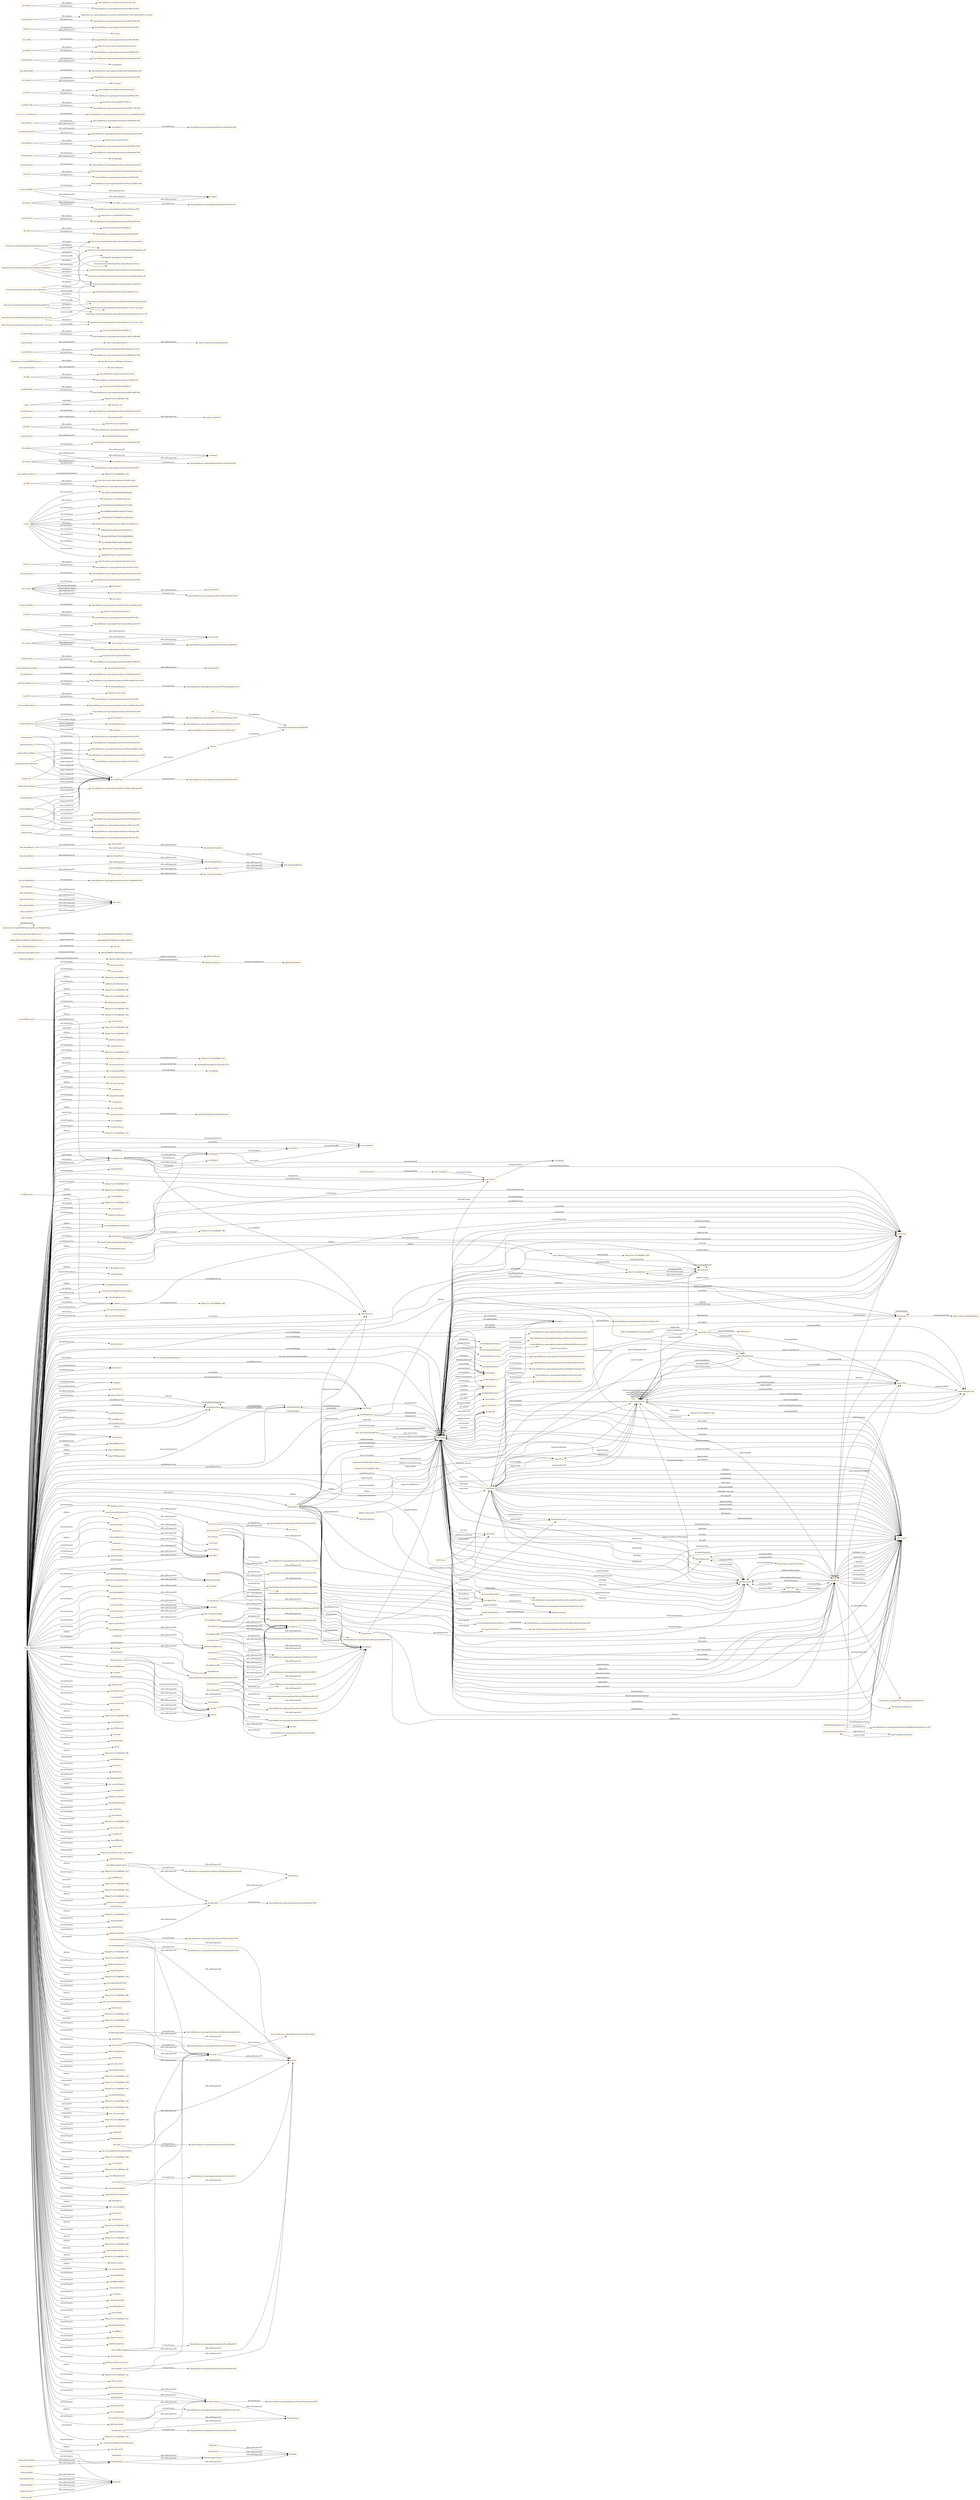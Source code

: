 digraph ar2dtool_diagram { 
rankdir=LR;
size="1501"
node [shape = rectangle, color="orange"]; "ci:ExecutionResult" "c6559a82f55aad584c3b74eca0ae7970" "6eb2453600dbcfd0ce35bfcf04f4104e" "ci:UnavailableExecutionResult" "ci:SubBuild" "ci:Build" "ci:ExecutionVerdict" "40445143f3a7bcb43d046a4240e77da4" "ci:FinishedExecution" "ci:CompositeBuild" "ci:Execution" "ci:CIHarvester" "ci:ExecutionState" "ci:AbortedExecution" "ci:CIVocabulary" "ci:AvailableExecutionResult" "f1a5cd3767cd70ff24f12243212a4e07" "ci:RunningExecution" "oslc_auto:AutomationResult" "oslc_auto:AutomationRequest" "oslc_auto:AutomationPlan" "scm:SCMVocabulary" "scm:SCMHarvester" "scm:TrueMerge" "scm:Merge" "scm:FastForward" "scm:Commit" "scm:Branch" "scm:Action" "scm:Repository" "platform:Operation" "platform:Result" "platform:Endpoint" "platform:Signature" "platform:Parameter" "platform:Vocabulary" "platform:Domain" "platform:Harvester" "platform:LinkedDataMicroService" "platform:Entry" "org:Organization" "org:Project" "org:Membership" "e99ceee9ffd01570b0705430ce412b4e" "org:Role" "org:OrganizationalCollaboration" "org:Product" "org:Person" "org:ORGVocabulary" "org:Affiliation" "skos:Concept" "org:Position" "doap:BKRepository" "doap:ArchRepository" "doap:CVSRepository" "585acb74:1537e98f388:-7fdd" "585acb74:1537e98f388:-7fd9" "skos:OrderedCollection" "skos:Collection" "skos:ConceptScheme" "800e8401597b0bb13e52c86bc29f447c" "orgw3:Post" "4aeba4d89cd06342fefbb6721e83b24c" "orgw3:Site" "orgw3:FormalOrganization" "a006cd6343c42d8858a7c6b927b41dc7" "orgw3:OrganizationalCollaboration" "e0972753b8d6662270ce8de61aa66e78" "orgw3:Organization" "orgw3:Role" "orgw3:OrganizationalUnit" "orgw3:ChangeEvent" "orgw3:Membership" "foaf:Image" "foaf:Project" "foaf:Agent" "foaf:Document" "rdfs:Class" "http://www.w3.org/2003/01/geo/wgs84_pos#SpatialThing" "foaf:OnlineAccount" "foaf:Person" "foaf:Organization" "foaf:Group" ; /*classes style*/
	"ci:ExecutionVerdict" -> "c6559a82f55aad584c3b74eca0ae7970" [ label = "owl:equivalentClass" ];
	"skos:definition" -> "skos:note" [ label = "rdfs:subPropertyOf" ];
	"dct:created" -> "dc:date" [ label = "rdfs:subPropertyOf" ];
	"dct:created" -> "http://dublincore.org/usage/terms/history/#created-003" [ label = "dct:hasVersion" ];
	"dct:created" -> "dct:date" [ label = "rdfs:subPropertyOf" ];
	"foaf:skypeID" -> "foaf:nick" [ label = "rdfs:subPropertyOf" ];
	"dct:accrualMethod" -> "http://dublincore.org/usage/terms/history/#accrualMethod-003" [ label = "dct:hasVersion" ];
	"skos:narrowerTransitive" -> "skos:semanticRelation" [ label = "rdfs:subPropertyOf" ];
	"dct:BibliographicResource" -> "http://dublincore.org/usage/terms/history/#BibliographicResource-001" [ label = "dct:hasVersion" ];
	"dctype:Sound" -> "dct:DCMIType" [ label = "dcam:memberOf" ];
	"dctype:Sound" -> "http://dublincore.org/usage/terms/history/#Sound-003" [ label = "dct:hasVersion" ];
	"dct:accrualPeriodicity" -> "http://dublincore.org/usage/terms/history/#accrualPeriodicity-003" [ label = "dct:hasVersion" ];
	"dct:LicenseDocument" -> "http://dublincore.org/usage/terms/history/#LicenseDocument-001" [ label = "dct:hasVersion" ];
	"dct:description" -> "dc:description" [ label = "rdfs:subPropertyOf" ];
	"dct:description" -> "http://dublincore.org/usage/terms/history/#descriptionT-001" [ label = "dct:hasVersion" ];
	"scm:lastBuildDate" -> "scm:date" [ label = "rdfs:subPropertyOf" ];
	"dctype:Software" -> "dct:DCMIType" [ label = "dcam:memberOf" ];
	"dctype:Software" -> "http://dublincore.org/usage/terms/history/#Software-003" [ label = "dct:hasVersion" ];
	"dct:UDC" -> "http://www.udcc.org/" [ label = "rdfs:seeAlso" ];
	"dct:UDC" -> "http://dublincore.org/usage/terms/history/#UDC-003" [ label = "dct:hasVersion" ];
	"dct:isReplacedBy" -> "dc:relation" [ label = "rdfs:subPropertyOf" ];
	"dct:isReplacedBy" -> "dct:relation" [ label = "rdfs:subPropertyOf" ];
	"dct:isReplacedBy" -> "http://dublincore.org/usage/terms/history/#isReplacedBy-003" [ label = "dct:hasVersion" ];
	"skos:mappingRelation" -> "skos:semanticRelation" [ label = "rdfs:subPropertyOf" ];
	"dct:hasPart" -> "dc:relation" [ label = "rdfs:subPropertyOf" ];
	"dct:hasPart" -> "http://dublincore.org/usage/terms/history/#hasPart-003" [ label = "dct:hasVersion" ];
	"dct:hasPart" -> "dct:relation" [ label = "rdfs:subPropertyOf" ];
	"ci:Build" -> "585acb74:1537e98f388:-7ff4" [ label = "owl:disjointUnionOf" ];
	"dct:Agent" -> "http://dublincore.org/usage/terms/history/#Agent-001" [ label = "dct:hasVersion" ];
	"scm:Commit" -> "scm:Merge" [ label = "owl:disjointWith" ];
	"dctype:InteractiveResource" -> "dct:DCMIType" [ label = "dcam:memberOf" ];
	"dctype:InteractiveResource" -> "http://dublincore.org/usage/terms/history/#InteractiveResource-003" [ label = "dct:hasVersion" ];
	"skos:broader" -> "skos:broaderTransitive" [ label = "rdfs:subPropertyOf" ];
	"dct:source" -> "dc:source" [ label = "rdfs:subPropertyOf" ];
	"dct:source" -> "dct:relation" [ label = "rdfs:subPropertyOf" ];
	"dct:source" -> "http://dublincore.org/usage/terms/history/#sourceT-001" [ label = "dct:hasVersion" ];
	"skos:ConceptScheme" -> "skos:Concept" [ label = "owl:disjointWith" ];
	"dct:PhysicalResource" -> "http://dublincore.org/usage/terms/history/#PhysicalResource-001" [ label = "dct:hasVersion" ];
	"dct:relation" -> "http://dublincore.org/usage/terms/history/#relationT-001" [ label = "dct:hasVersion" ];
	"dct:relation" -> "dc:relation" [ label = "rdfs:subPropertyOf" ];
	"dct:isPartOf" -> "dc:relation" [ label = "rdfs:subPropertyOf" ];
	"dct:isPartOf" -> "dct:relation" [ label = "rdfs:subPropertyOf" ];
	"dct:isPartOf" -> "http://dublincore.org/usage/terms/history/#isPartOf-003" [ label = "dct:hasVersion" ];
	"foaf:weblog" -> "foaf:page" [ label = "rdfs:subPropertyOf" ];
	"platform:description" -> "dct:description" [ label = "rdfs:subPropertyOf" ];
	"dct:MediaType" -> "http://dublincore.org/usage/terms/history/#MediaType-001" [ label = "dct:hasVersion" ];
	"orgw3:originalOrganization" -> "prov:used" [ label = "rdfs:subPropertyOf" ];
	"dct:AgentClass" -> "http://dublincore.org/usage/terms/history/#AgentClass-003" [ label = "dct:hasVersion" ];
	"orgw3:hasPrimarySite" -> "orgw3:hasSite" [ label = "rdfs:subPropertyOf" ];
	"dct:tableOfContents" -> "dct:description" [ label = "rdfs:subPropertyOf" ];
	"dct:tableOfContents" -> "dc:description" [ label = "rdfs:subPropertyOf" ];
	"dct:tableOfContents" -> "http://dublincore.org/usage/terms/history/#tableOfContents-003" [ label = "dct:hasVersion" ];
	"dct:RFC5646" -> "http://www.ietf.org/rfc/rfc5646.txt" [ label = "rdfs:seeAlso" ];
	"dct:RFC5646" -> "http://dublincore.org/usage/terms/history/#RFC5646-001" [ label = "dct:hasVersion" ];
	"skos:broadMatch" -> "skos:broader" [ label = "rdfs:subPropertyOf" ];
	"skos:broadMatch" -> "skos:mappingRelation" [ label = "rdfs:subPropertyOf" ];
	"dct:dateCopyrighted" -> "dct:date" [ label = "rdfs:subPropertyOf" ];
	"dct:dateCopyrighted" -> "dc:date" [ label = "rdfs:subPropertyOf" ];
	"dct:dateCopyrighted" -> "http://dublincore.org/usage/terms/history/#dateCopyrighted-002" [ label = "dct:hasVersion" ];
	"dct:coverage" -> "http://dublincore.org/usage/terms/history/#coverageT-001" [ label = "dct:hasVersion" ];
	"dct:coverage" -> "dc:coverage" [ label = "rdfs:subPropertyOf" ];
	"dct:NLM" -> "http://wwwcf.nlm.nih.gov/class/" [ label = "rdfs:seeAlso" ];
	"dct:NLM" -> "http://dublincore.org/usage/terms/history/#NLM-002" [ label = "dct:hasVersion" ];
	"dct:accrualPolicy" -> "http://dublincore.org/usage/terms/history/#accrualPolicy-003" [ label = "dct:hasVersion" ];
	"skos:related" -> "skos:semanticRelation" [ label = "rdfs:subPropertyOf" ];
	"dct:creator" -> "http://dublincore.org/usage/terms/history/#creatorT-002" [ label = "dct:hasVersion" ];
	"dct:creator" -> "foaf:maker" [ label = "owl:equivalentProperty" ];
	"dct:creator" -> "dct:contributor" [ label = "rdfs:subPropertyOf" ];
	"dct:creator" -> "dc:creator" [ label = "rdfs:subPropertyOf" ];
	"dct:provenance" -> "http://dublincore.org/usage/terms/history/#provenance-002" [ label = "dct:hasVersion" ];
	"ci:ExecutionState" -> "6eb2453600dbcfd0ce35bfcf04f4104e" [ label = "owl:equivalentClass" ];
	"dctype:Collection" -> "dct:DCMIType" [ label = "dcam:memberOf" ];
	"dctype:Collection" -> "http://dublincore.org/usage/terms/history/#Collection-003" [ label = "dct:hasVersion" ];
	"dct:LCC" -> "http://lcweb.loc.gov/catdir/cpso/lcco/lcco.html" [ label = "rdfs:seeAlso" ];
	"dct:LCC" -> "http://dublincore.org/usage/terms/history/#LCC-003" [ label = "dct:hasVersion" ];
	"dctype:PhysicalObject" -> "dct:DCMIType" [ label = "dcam:memberOf" ];
	"dctype:PhysicalObject" -> "http://dublincore.org/usage/terms/history/#PhysicalObject-003" [ label = "dct:hasVersion" ];
	"orgw3:" -> "38c76fd331d340879f8ffcbb60f344db" [ label = "dct:contributor" ];
	"orgw3:" -> "http://www.w3.org/TR/vocab-org/" [ label = "rdfs:seeAlso" ];
	"orgw3:" -> "927ed34567b5a2f54806932973727f61" [ label = "dct:contributor" ];
	"orgw3:" -> "d2cc4c896db2066095e54b8c617b0b7a" [ label = "dct:contributor" ];
	"orgw3:" -> "c2797af6c581b77983d0791dc38979f6" [ label = "dct:contributor" ];
	"orgw3:" -> "http://www.opendatacommons.org/licenses/pddl/1.0/" [ label = "dct:license" ];
	"orgw3:" -> "54bbaa305cac3d5aaa010e5c83a63e0c" [ label = "dct:contributor" ];
	"orgw3:" -> "258cdba16d5000e01344c049d9dd9646" [ label = "dct:contributor" ];
	"orgw3:" -> "5b7c3f838fa25f8d10cff3a78b696468" [ label = "dct:contributor" ];
	"orgw3:" -> "5f9ca243dce77fabcac9a88f23edd7ef" [ label = "dct:contributor" ];
	"orgw3:" -> "6de008e87cfaeaa7c5b42f10222b91fe" [ label = "dct:contributor" ];
	"dct:title" -> "dc:title" [ label = "rdfs:subPropertyOf" ];
	"dct:title" -> "http://dublincore.org/usage/terms/history/#titleT-002" [ label = "dct:hasVersion" ];
	"dct:IMT" -> "http://www.iana.org/assignments/media-types/" [ label = "rdfs:seeAlso" ];
	"dct:IMT" -> "http://dublincore.org/usage/terms/history/#IMT-004" [ label = "dct:hasVersion" ];
	"dct:LocationPeriodOrJurisdiction" -> "http://dublincore.org/usage/terms/history/#LocationPeriodOrJurisdiction-001" [ label = "dct:hasVersion" ];
	"prov:wasDerivedFrom" -> "585acb74:1537e98f388:-7fcd" [ label = "owl:propertyChainAxiom" ];
	"dct:medium" -> "http://dublincore.org/usage/terms/history/#medium-003" [ label = "dct:hasVersion" ];
	"dct:medium" -> "dct:format" [ label = "rdfs:subPropertyOf" ];
	"dct:medium" -> "dc:format" [ label = "rdfs:subPropertyOf" ];
	"dct:available" -> "http://dublincore.org/usage/terms/history/#available-003" [ label = "dct:hasVersion" ];
	"dct:available" -> "dc:date" [ label = "rdfs:subPropertyOf" ];
	"dct:available" -> "dct:date" [ label = "rdfs:subPropertyOf" ];
	"orgw3:Membership" -> "orgw3:ChangeEvent" [ label = "owl:disjointWith" ];
	"orgw3:Membership" -> "orgw3:Site" [ label = "owl:disjointWith" ];
	"foaf:icqChatID" -> "foaf:nick" [ label = "rdfs:subPropertyOf" ];
	"skos:changeNote" -> "skos:note" [ label = "rdfs:subPropertyOf" ];
	"ci:hasBuild" -> "platform:hasResource" [ label = "rdfs:subPropertyOf" ];
	"skos:prefLabel" -> "rdfs:label" [ label = "rdfs:subPropertyOf" ];
	"orgw3:hasRegisteredSite" -> "orgw3:hasPrimarySite" [ label = "rdfs:subPropertyOf" ];
	"orgw3:hasUnit" -> "orgw3:hasSubOrganization" [ label = "rdfs:subPropertyOf" ];
	"dct:hasFormat" -> "http://dublincore.org/usage/terms/history/#hasFormat-003" [ label = "dct:hasVersion" ];
	"dct:hasFormat" -> "dct:relation" [ label = "rdfs:subPropertyOf" ];
	"dct:hasFormat" -> "dc:relation" [ label = "rdfs:subPropertyOf" ];
	"foaf:homepage" -> "foaf:page" [ label = "rdfs:subPropertyOf" ];
	"foaf:homepage" -> "foaf:isPrimaryTopicOf" [ label = "rdfs:subPropertyOf" ];
	"scm:projectId" -> "scm:id" [ label = "rdfs:subPropertyOf" ];
	"dct:LinguisticSystem" -> "http://dublincore.org/usage/terms/history/#LinguisticSystem-001" [ label = "dct:hasVersion" ];
	"org:id" -> "skos:notation" [ label = "rdfs:subPropertyOf" ];
	"dct:DDC" -> "http://www.oclc.org/dewey/" [ label = "rdfs:seeAlso" ];
	"dct:DDC" -> "http://dublincore.org/usage/terms/history/#DDC-003" [ label = "dct:hasVersion" ];
	"skos:broaderTransitive" -> "skos:semanticRelation" [ label = "rdfs:subPropertyOf" ];
	"orgw3:headOf" -> "orgw3:memberOf" [ label = "rdfs:subPropertyOf" ];
	"dct:FileFormat" -> "http://dublincore.org/usage/terms/history/#FileFormat-001" [ label = "dct:hasVersion" ];
	"doap:" -> "585acb74:1537e98f388:-7fde" [ label = "foaf:maker" ];
	"doap:" -> "foaf:index.rdf" [ label = "owl:imports" ];
	"skos:narrowMatch" -> "skos:narrower" [ label = "rdfs:subPropertyOf" ];
	"skos:narrowMatch" -> "skos:mappingRelation" [ label = "rdfs:subPropertyOf" ];
	"skos:hiddenLabel" -> "rdfs:label" [ label = "rdfs:subPropertyOf" ];
	"dct:RFC4646" -> "http://www.ietf.org/rfc/rfc4646.txt" [ label = "rdfs:seeAlso" ];
	"dct:RFC4646" -> "http://dublincore.org/usage/terms/history/#RFC4646-001" [ label = "dct:hasVersion" ];
	"ci:ExecutionResult" -> "585acb74:1537e98f388:-7fef" [ label = "owl:disjointUnionOf" ];
	"dct:Frequency" -> "http://dublincore.org/usage/terms/history/#Frequency-001" [ label = "dct:hasVersion" ];
	"foaf:maker" -> "dct:creator" [ label = "owl:equivalentProperty" ];
	"dct:bibliographicCitation" -> "http://dublincore.org/usage/terms/history/#bibliographicCitation-002" [ label = "dct:hasVersion" ];
	"dct:bibliographicCitation" -> "dc:identifier" [ label = "rdfs:subPropertyOf" ];
	"dct:bibliographicCitation" -> "dct:identifier" [ label = "rdfs:subPropertyOf" ];
	"dct:replaces" -> "http://dublincore.org/usage/terms/history/#replaces-003" [ label = "dct:hasVersion" ];
	"dct:replaces" -> "dc:relation" [ label = "rdfs:subPropertyOf" ];
	"dct:replaces" -> "dct:relation" [ label = "rdfs:subPropertyOf" ];
	"dct:Box" -> "http://dublincore.org/documents/dcmi-box/" [ label = "rdfs:seeAlso" ];
	"dct:Box" -> "http://dublincore.org/usage/terms/history/#Box-003" [ label = "dct:hasVersion" ];
	"orgw3:Organization" -> "orgw3:Role" [ label = "owl:disjointWith" ];
	"orgw3:Organization" -> "585acb74:1537e98f388:-7fd6" [ label = "owl:hasKey" ];
	"orgw3:Organization" -> "orgw3:ChangeEvent" [ label = "owl:disjointWith" ];
	"orgw3:Organization" -> "foaf:Organization" [ label = "owl:equivalentClass" ];
	"orgw3:Organization" -> "orgw3:Membership" [ label = "owl:disjointWith" ];
	"orgw3:Organization" -> "orgw3:Site" [ label = "owl:disjointWith" ];
	"scm:lastCommit" -> "scm:date" [ label = "rdfs:subPropertyOf" ];
	"skos:topConceptOf" -> "skos:inScheme" [ label = "rdfs:subPropertyOf" ];
	"doap:old-homepage" -> "foaf:homepage" [ label = "rdfs:subPropertyOf" ];
	"dct:" -> "http://purl.org/dc/aboutdcmi#DCMI" [ label = "dct:publisher" ];
	"http://www.w3.org/2004/02/skos/core" -> "http://www.w3.org/TR/skos-reference/" [ label = "rdfs:seeAlso" ];
	"foaf:openid" -> "foaf:isPrimaryTopicOf" [ label = "rdfs:subPropertyOf" ];
	"dct:temporal" -> "dct:coverage" [ label = "rdfs:subPropertyOf" ];
	"dct:temporal" -> "http://dublincore.org/usage/terms/history/#temporal-003" [ label = "dct:hasVersion" ];
	"dct:temporal" -> "dc:coverage" [ label = "rdfs:subPropertyOf" ];
	"dct:ISO639-2" -> "http://lcweb.loc.gov/standards/iso639-2/langhome.html" [ label = "rdfs:seeAlso" ];
	"dct:ISO639-2" -> "http://dublincore.org/usage/terms/history/#ISO639-2-003" [ label = "dct:hasVersion" ];
	"dct:valid" -> "dc:date" [ label = "rdfs:subPropertyOf" ];
	"dct:valid" -> "dct:date" [ label = "rdfs:subPropertyOf" ];
	"dct:valid" -> "http://dublincore.org/usage/terms/history/#valid-003" [ label = "dct:hasVersion" ];
	"scm:signUpDate" -> "scm:date" [ label = "rdfs:subPropertyOf" ];
	"skos:relatedMatch" -> "skos:related" [ label = "rdfs:subPropertyOf" ];
	"skos:relatedMatch" -> "skos:mappingRelation" [ label = "rdfs:subPropertyOf" ];
	"orgw3:subOrganizationOf" -> "orgw3:transitiveSubOrganizationOf" [ label = "rdfs:subPropertyOf" ];
	"dct:RFC3066" -> "http://www.ietf.org/rfc/rfc3066.txt" [ label = "rdfs:seeAlso" ];
	"dct:RFC3066" -> "http://dublincore.org/usage/terms/history/#RFC3066-002" [ label = "dct:hasVersion" ];
	"ci:Execution" -> "585acb74:1537e98f388:-7ff2" [ label = "owl:disjointUnionOf" ];
	"doap:name" -> "rdfs:label" [ label = "rdfs:subPropertyOf" ];
	"platform:providesDomain" -> "platform:domain" [ label = "rdfs:subPropertyOf" ];
	"http://www.smartdeveloperhub.org/vocabulary/scm" -> "http://www.smartdeveloperhub.org/vocabulary/v1/organization" [ label = "owl:imports" ];
	"http://www.smartdeveloperhub.org/vocabulary/scm" -> "http://www.smartdeveloperhub.org/vocabulary/v1/platform" [ label = "owl:imports" ];
	"http://www.smartdeveloperhub.org/vocabulary/scm" -> "http://www.smartdeveloperhub.org/vocabulary/external/doap/doap.rdf" [ label = "owl:imports" ];
	"http://www.smartdeveloperhub.org/vocabulary/scm" -> "http://www.smartdeveloperhub.org/vocabulary/v1/scm" [ label = "owl:versionIRI" ];
	"dct:extent" -> "http://dublincore.org/usage/terms/history/#extent-003" [ label = "dct:hasVersion" ];
	"dct:extent" -> "dc:format" [ label = "rdfs:subPropertyOf" ];
	"dct:extent" -> "dct:format" [ label = "rdfs:subPropertyOf" ];
	"http://www.smartdeveloperhub.org/vocabulary/oslc_auto_plus" -> "http://www.smartdeveloperhub.org/vocabulary/v1/oslc_core_plus" [ label = "owl:imports" ];
	"http://www.smartdeveloperhub.org/vocabulary/oslc_auto_plus" -> "http://www.smartdeveloperhub.org/vocabulary/v1/oslc_auto_plus" [ label = "owl:versionIRI" ];
	"dct:MediaTypeOrExtent" -> "http://dublincore.org/usage/terms/history/#MediaTypeOrExtent-001" [ label = "dct:hasVersion" ];
	"dct:URI" -> "http://www.ietf.org/rfc/rfc3986.txt" [ label = "rdfs:seeAlso" ];
	"dct:URI" -> "http://dublincore.org/usage/terms/history/#URI-003" [ label = "dct:hasVersion" ];
	"dct:date" -> "http://dublincore.org/usage/terms/history/#dateT-001" [ label = "dct:hasVersion" ];
	"dct:date" -> "dc:date" [ label = "rdfs:subPropertyOf" ];
	"dct:PhysicalMedium" -> "http://dublincore.org/usage/terms/history/#PhysicalMedium-001" [ label = "dct:hasVersion" ];
	"dct:W3CDTF" -> "http://www.w3.org/TR/NOTE-datetime" [ label = "rdfs:seeAlso" ];
	"dct:W3CDTF" -> "http://dublincore.org/usage/terms/history/#W3CDTF-003" [ label = "dct:hasVersion" ];
	"dct:accessRights" -> "dc:rights" [ label = "rdfs:subPropertyOf" ];
	"dct:accessRights" -> "dct:rights" [ label = "rdfs:subPropertyOf" ];
	"dct:accessRights" -> "http://dublincore.org/usage/terms/history/#accessRights-002" [ label = "dct:hasVersion" ];
	"platform:title" -> "dct:title" [ label = "rdfs:subPropertyOf" ];
	"dct:ProvenanceStatement" -> "http://dublincore.org/usage/terms/history/#ProvenanceStatement-001" [ label = "dct:hasVersion" ];
	"org:OrganizationalCollaboration" -> "e99ceee9ffd01570b0705430ce412b4e" [ label = "owl:equivalentClass" ];
	"dct:TGN" -> "http://www.getty.edu/research/tools/vocabulary/tgn/index.html" [ label = "rdfs:seeAlso" ];
	"dct:TGN" -> "http://dublincore.org/usage/terms/history/#TGN-003" [ label = "dct:hasVersion" ];
	"dct:Jurisdiction" -> "http://dublincore.org/usage/terms/history/#Jurisdiction-001" [ label = "dct:hasVersion" ];
	"dct:DCMIType" -> "dctype:" [ label = "rdfs:seeAlso" ];
	"dct:DCMIType" -> "http://dublincore.org/usage/terms/history/#DCMIType-005" [ label = "dct:hasVersion" ];
	"orgw3:identifier" -> "skos:notation" [ label = "rdfs:subPropertyOf" ];
	"dct:language" -> "http://dublincore.org/usage/terms/history/#languageT-001" [ label = "dct:hasVersion" ];
	"dct:language" -> "dc:language" [ label = "rdfs:subPropertyOf" ];
	"orgw3:OrganizationalCollaboration" -> "4aeba4d89cd06342fefbb6721e83b24c" [ label = "owl:equivalentClass" ];
	"foaf:Image" -> "http://schema.org/ImageObject" [ label = "owl:equivalentClass" ];
	"foaf:Person" -> "foaf:Project" [ label = "owl:disjointWith" ];
	"foaf:Person" -> "http://schema.org/Person" [ label = "owl:equivalentClass" ];
	"foaf:Person" -> "http://www.w3.org/2000/10/swap/pim/contact#Person" [ label = "owl:equivalentClass" ];
	"foaf:Person" -> "foaf:Organization" [ label = "owl:disjointWith" ];
	"orgw3:Head" -> "orgw3:headOf" [ label = "orgw3:roleProperty" ];
	"org:createdOn" -> "org:date" [ label = "rdfs:subPropertyOf" ];
	"dct:isRequiredBy" -> "dc:relation" [ label = "rdfs:subPropertyOf" ];
	"dct:isRequiredBy" -> "http://dublincore.org/usage/terms/history/#isRequiredBy-003" [ label = "dct:hasVersion" ];
	"dct:isRequiredBy" -> "dct:relation" [ label = "rdfs:subPropertyOf" ];
	"scm:createdOn" -> "scm:date" [ label = "rdfs:subPropertyOf" ];
	"dct:ISO639-3" -> "http://www.sil.org/iso639-3/" [ label = "rdfs:seeAlso" ];
	"dct:ISO639-3" -> "http://dublincore.org/usage/terms/history/#ISO639-3-001" [ label = "dct:hasVersion" ];
	"foaf:name" -> "rdfs:label" [ label = "rdfs:subPropertyOf" ];
	"dctype:Text" -> "dct:DCMIType" [ label = "dcam:memberOf" ];
	"dctype:Text" -> "http://dublincore.org/usage/terms/history/#Text-003" [ label = "dct:hasVersion" ];
	"orgw3:unitOf" -> "orgw3:subOrganizationOf" [ label = "rdfs:subPropertyOf" ];
	"dctype:MovingImage" -> "dct:DCMIType" [ label = "dcam:memberOf" ];
	"dctype:MovingImage" -> "http://dublincore.org/usage/terms/history/#MovingImage-003" [ label = "dct:hasVersion" ];
	"skos:historyNote" -> "skos:note" [ label = "rdfs:subPropertyOf" ];
	"dctype:Image" -> "dct:DCMIType" [ label = "dcam:memberOf" ];
	"dctype:Image" -> "http://dublincore.org/usage/terms/history/#Image-004" [ label = "dct:hasVersion" ];
	"skos:editorialNote" -> "skos:note" [ label = "rdfs:subPropertyOf" ];
	"dct:isVersionOf" -> "http://dublincore.org/usage/terms/history/#isVersionOf-003" [ label = "dct:hasVersion" ];
	"dct:isVersionOf" -> "dct:relation" [ label = "rdfs:subPropertyOf" ];
	"dct:isVersionOf" -> "dc:relation" [ label = "rdfs:subPropertyOf" ];
	"orgw3:resultedFrom" -> "prov:wasGeneratedBy" [ label = "rdfs:subPropertyOf" ];
	"orgw3:Site" -> "orgw3:ChangeEvent" [ label = "owl:disjointWith" ];
	"dct:conformsTo" -> "dc:relation" [ label = "rdfs:subPropertyOf" ];
	"dct:conformsTo" -> "http://dublincore.org/usage/terms/history/#conformsTo-003" [ label = "dct:hasVersion" ];
	"dct:conformsTo" -> "dct:relation" [ label = "rdfs:subPropertyOf" ];
	"dct:issued" -> "dct:date" [ label = "rdfs:subPropertyOf" ];
	"dct:issued" -> "http://dublincore.org/usage/terms/history/#issued-003" [ label = "dct:hasVersion" ];
	"dct:issued" -> "dc:date" [ label = "rdfs:subPropertyOf" ];
	"foaf:yahooChatID" -> "foaf:nick" [ label = "rdfs:subPropertyOf" ];
	"dct:abstract" -> "dct:description" [ label = "rdfs:subPropertyOf" ];
	"dct:abstract" -> "dc:description" [ label = "rdfs:subPropertyOf" ];
	"dct:abstract" -> "http://dublincore.org/usage/terms/history/#abstract-003" [ label = "dct:hasVersion" ];
	"dct:MethodOfAccrual" -> "http://dublincore.org/usage/terms/history/#MethodOfAccrual-001" [ label = "dct:hasVersion" ];
	"foaf:aimChatID" -> "foaf:nick" [ label = "rdfs:subPropertyOf" ];
	"scm:hasRepository" -> "platform:hasResource" [ label = "rdfs:subPropertyOf" ];
	"dctype:StillImage" -> "http://dublincore.org/usage/terms/history/#StillImage-003" [ label = "dct:hasVersion" ];
	"dctype:StillImage" -> "dct:DCMIType" [ label = "dcam:memberOf" ];
	"platform:consumesDomain" -> "platform:domain" [ label = "rdfs:subPropertyOf" ];
	"skos:exactMatch" -> "skos:closeMatch" [ label = "rdfs:subPropertyOf" ];
	"dct:audience" -> "http://dublincore.org/usage/terms/history/#audience-003" [ label = "dct:hasVersion" ];
	"dct:references" -> "dc:relation" [ label = "rdfs:subPropertyOf" ];
	"dct:references" -> "http://dublincore.org/usage/terms/history/#references-003" [ label = "dct:hasVersion" ];
	"dct:references" -> "dct:relation" [ label = "rdfs:subPropertyOf" ];
	"skos:scopeNote" -> "skos:note" [ label = "rdfs:subPropertyOf" ];
	"dct:alternative" -> "dct:title" [ label = "rdfs:subPropertyOf" ];
	"dct:alternative" -> "dc:title" [ label = "rdfs:subPropertyOf" ];
	"dct:alternative" -> "http://dublincore.org/usage/terms/history/#alternative-003" [ label = "dct:hasVersion" ];
	"skos:altLabel" -> "rdfs:label" [ label = "rdfs:subPropertyOf" ];
	"dct:identifier" -> "dc:identifier" [ label = "rdfs:subPropertyOf" ];
	"dct:identifier" -> "http://dublincore.org/usage/terms/history/#identifierT-001" [ label = "dct:hasVersion" ];
	"doap:homepage" -> "foaf:homepage" [ label = "rdfs:subPropertyOf" ];
	"skos:narrower" -> "skos:narrowerTransitive" [ label = "rdfs:subPropertyOf" ];
	"dct:instructionalMethod" -> "http://dublincore.org/usage/terms/history/#instructionalMethod-002" [ label = "dct:hasVersion" ];
	"dct:dateSubmitted" -> "dc:date" [ label = "rdfs:subPropertyOf" ];
	"dct:dateSubmitted" -> "dct:date" [ label = "rdfs:subPropertyOf" ];
	"dct:dateSubmitted" -> "http://dublincore.org/usage/terms/history/#dateSubmitted-002" [ label = "dct:hasVersion" ];
	"http://www.smartdeveloperhub.org/vocabulary/organization" -> "178258ab57c35ca6bbb33277e85c0e61" [ label = "dct:contributor" ];
	"http://www.smartdeveloperhub.org/vocabulary/organization" -> "http://www.smartdeveloperhub.org/vocabulary/external/org/org.ttl" [ label = "owl:imports" ];
	"http://www.smartdeveloperhub.org/vocabulary/organization" -> "http://www.smartdeveloperhub.org/vocabulary/v1/platform" [ label = "owl:imports" ];
	"http://www.smartdeveloperhub.org/vocabulary/organization" -> "http://www.smartdeveloperhub.org/vocabulary/external/doap/doap.rdf" [ label = "owl:imports" ];
	"http://www.smartdeveloperhub.org/vocabulary/organization" -> "http://www.smartdeveloperhub.org/vocabulary/external/skos/skos.rdf" [ label = "owl:imports" ];
	"http://www.smartdeveloperhub.org/vocabulary/organization" -> "http://www.smartdeveloperhub.org/vocabulary/v1/organization" [ label = "owl:versionIRI" ];
	"dct:isFormatOf" -> "http://dublincore.org/usage/terms/history/#isFormatOf-003" [ label = "dct:hasVersion" ];
	"dct:isFormatOf" -> "dc:relation" [ label = "rdfs:subPropertyOf" ];
	"dct:isFormatOf" -> "dct:relation" [ label = "rdfs:subPropertyOf" ];
	"dctype:Event" -> "dct:DCMIType" [ label = "dcam:memberOf" ];
	"dctype:Event" -> "http://dublincore.org/usage/terms/history/#Event-003" [ label = "dct:hasVersion" ];
	"dct:mediator" -> "http://dublincore.org/usage/terms/history/#mediator-003" [ label = "dct:hasVersion" ];
	"dct:mediator" -> "dct:audience" [ label = "rdfs:subPropertyOf" ];
	"scm:firstCommit" -> "scm:date" [ label = "rdfs:subPropertyOf" ];
	"foaf:Organization" -> "foaf:Document" [ label = "owl:disjointWith" ];
	"foaf:Organization" -> "foaf:Person" [ label = "owl:disjointWith" ];
	"dct:Policy" -> "http://dublincore.org/usage/terms/history/#Policy-001" [ label = "dct:hasVersion" ];
	"dct:MethodOfInstruction" -> "http://dublincore.org/usage/terms/history/#MethodOfInstruction-001" [ label = "dct:hasVersion" ];
	"org:description" -> "dct:description" [ label = "rdfs:subPropertyOf" ];
	"http://www.smartdeveloperhub.org/vocabulary/oslc_core_plus" -> "http://www.smartdeveloperhub.org/vocabulary/v1/oslc_core_plus" [ label = "owl:versionIRI" ];
	"dct:SizeOrDuration" -> "http://dublincore.org/usage/terms/history/#SizeOrDuration-001" [ label = "dct:hasVersion" ];
	"dct:isReferencedBy" -> "dc:relation" [ label = "rdfs:subPropertyOf" ];
	"dct:isReferencedBy" -> "dct:relation" [ label = "rdfs:subPropertyOf" ];
	"dct:isReferencedBy" -> "http://dublincore.org/usage/terms/history/#isReferencedBy-003" [ label = "dct:hasVersion" ];
	"foaf:msnChatID" -> "foaf:nick" [ label = "rdfs:subPropertyOf" ];
	"dct:RFC1766" -> "http://www.ietf.org/rfc/rfc1766.txt" [ label = "rdfs:seeAlso" ];
	"dct:RFC1766" -> "http://dublincore.org/usage/terms/history/#RFC1766-003" [ label = "dct:hasVersion" ];
	"http://www.smartdeveloperhub.org/vocabulary/platform" -> "http://www.smartdeveloperhub.org/vocabulary/external/dcmi/dctype.rdf" [ label = "owl:imports" ];
	"http://www.smartdeveloperhub.org/vocabulary/platform" -> "http://www.smartdeveloperhub.org/vocabulary/external/dcmi/dcterms.rdf" [ label = "owl:imports" ];
	"http://www.smartdeveloperhub.org/vocabulary/platform" -> "http://www.smartdeveloperhub.org/vocabulary/v1/platform" [ label = "owl:versionIRI" ];
	"dct:Point" -> "http://dublincore.org/documents/dcmi-point/" [ label = "rdfs:seeAlso" ];
	"dct:Point" -> "http://dublincore.org/usage/terms/history/#Point-003" [ label = "dct:hasVersion" ];
	"skos:closeMatch" -> "skos:mappingRelation" [ label = "rdfs:subPropertyOf" ];
	"dct:requires" -> "http://dublincore.org/usage/terms/history/#requires-003" [ label = "dct:hasVersion" ];
	"dct:requires" -> "dc:relation" [ label = "rdfs:subPropertyOf" ];
	"dct:requires" -> "dct:relation" [ label = "rdfs:subPropertyOf" ];
	"dct:rights" -> "http://dublincore.org/usage/terms/history/#rightsT-001" [ label = "dct:hasVersion" ];
	"dct:rights" -> "dc:rights" [ label = "rdfs:subPropertyOf" ];
	"dct:subject" -> "http://dublincore.org/usage/terms/history/#subjectT-002" [ label = "dct:hasVersion" ];
	"dct:subject" -> "dc:subject" [ label = "rdfs:subPropertyOf" ];
	"dct:PeriodOfTime" -> "http://dublincore.org/usage/terms/history/#PeriodOfTime-001" [ label = "dct:hasVersion" ];
	"http://www.smartdeveloperhub.org/vocabulary/ci" -> "http://www.smartdeveloperhub.org/vocabulary/v1/scm" [ label = "owl:imports" ];
	"http://www.smartdeveloperhub.org/vocabulary/ci" -> "http://www.smartdeveloperhub.org/vocabulary/v1/oslc_auto_plus" [ label = "owl:imports" ];
	"http://www.smartdeveloperhub.org/vocabulary/ci" -> "http://www.smartdeveloperhub.org/vocabulary/v1/platform" [ label = "owl:imports" ];
	"http://www.smartdeveloperhub.org/vocabulary/ci" -> "http://www.smartdeveloperhub.org/vocabulary/v1/ci" [ label = "owl:versionIRI" ];
	"foaf:isPrimaryTopicOf" -> "foaf:page" [ label = "rdfs:subPropertyOf" ];
	"scm:FastForward" -> "scm:TrueMerge" [ label = "owl:disjointWith" ];
	"dct:rightsHolder" -> "http://dublincore.org/usage/terms/history/#rightsHolder-002" [ label = "dct:hasVersion" ];
	"dct:spatial" -> "http://dublincore.org/usage/terms/history/#spatial-003" [ label = "dct:hasVersion" ];
	"dct:spatial" -> "dct:coverage" [ label = "rdfs:subPropertyOf" ];
	"dct:spatial" -> "dc:coverage" [ label = "rdfs:subPropertyOf" ];
	"dct:publisher" -> "http://dublincore.org/usage/terms/history/#publisherT-001" [ label = "dct:hasVersion" ];
	"dct:publisher" -> "dc:publisher" [ label = "rdfs:subPropertyOf" ];
	"dct:RightsStatement" -> "http://dublincore.org/usage/terms/history/#RightsStatement-001" [ label = "dct:hasVersion" ];
	"dct:MESH" -> "http://www.nlm.nih.gov/mesh/meshhome.html" [ label = "rdfs:seeAlso" ];
	"dct:MESH" -> "http://dublincore.org/usage/terms/history/#MESH-003" [ label = "dct:hasVersion" ];
	"foaf:img" -> "foaf:depiction" [ label = "rdfs:subPropertyOf" ];
	"foaf:Project" -> "foaf:Document" [ label = "owl:disjointWith" ];
	"foaf:Project" -> "foaf:Person" [ label = "owl:disjointWith" ];
	"platform:identifier" -> "dct:identifier" [ label = "rdfs:subPropertyOf" ];
	"org:title" -> "dct:title" [ label = "rdfs:subPropertyOf" ];
	"dct:Location" -> "http://dublincore.org/usage/terms/history/#Location-001" [ label = "dct:hasVersion" ];
	"dctype:Dataset" -> "dct:DCMIType" [ label = "dcam:memberOf" ];
	"dctype:Dataset" -> "http://dublincore.org/usage/terms/history/#Dataset-003" [ label = "dct:hasVersion" ];
	"orgw3:hasMember" -> "foaf:member" [ label = "owl:equivalentProperty" ];
	"dct:format" -> "http://dublincore.org/usage/terms/history/#formatT-001" [ label = "dct:hasVersion" ];
	"dct:format" -> "dc:format" [ label = "rdfs:subPropertyOf" ];
	"dctype:Service" -> "dct:DCMIType" [ label = "dcam:memberOf" ];
	"dctype:Service" -> "http://dublincore.org/usage/terms/history/#Service-003" [ label = "dct:hasVersion" ];
	"dct:LCSH" -> "http://dublincore.org/usage/terms/history/#LCSH-003" [ label = "dct:hasVersion" ];
	"foaf:Document" -> "foaf:Project" [ label = "owl:disjointWith" ];
	"foaf:Document" -> "foaf:Organization" [ label = "owl:disjointWith" ];
	"foaf:Document" -> "http://schema.org/CreativeWork" [ label = "owl:equivalentClass" ];
	"scm:committerId" -> "scm:id" [ label = "rdfs:subPropertyOf" ];
	"org:memberOf" -> "org:Organization" [ label = "rdfs:rain" ];
	"foaf:tipjar" -> "foaf:page" [ label = "rdfs:subPropertyOf" ];
	"dctype:" -> "http://purl.org/dc/aboutdcmi#DCMI" [ label = "dct:publisher" ];
	"dct:license" -> "dc:rights" [ label = "rdfs:subPropertyOf" ];
	"dct:license" -> "http://dublincore.org/usage/terms/history/#license-002" [ label = "dct:hasVersion" ];
	"dct:license" -> "dct:rights" [ label = "rdfs:subPropertyOf" ];
	"dct:type" -> "http://dublincore.org/usage/terms/history/#typeT-001" [ label = "dct:hasVersion" ];
	"dct:type" -> "dc:type" [ label = "rdfs:subPropertyOf" ];
	"dct:ISO3166" -> "http://www.iso.org/iso/en/prods-services/iso3166ma/02iso-3166-code-lists/list-en1.html" [ label = "rdfs:seeAlso" ];
	"dct:ISO3166" -> "http://dublincore.org/usage/terms/history/#ISO3166-004" [ label = "dct:hasVersion" ];
	"dct:contributor" -> "dc:contributor" [ label = "rdfs:subPropertyOf" ];
	"dct:contributor" -> "http://dublincore.org/usage/terms/history/#contributorT-001" [ label = "dct:hasVersion" ];
	"foaf:Agent" -> "dct:Agent" [ label = "owl:equivalentClass" ];
	"orgw3:Role" -> "orgw3:ChangeEvent" [ label = "owl:disjointWith" ];
	"orgw3:Role" -> "orgw3:Site" [ label = "owl:disjointWith" ];
	"orgw3:Role" -> "orgw3:Membership" [ label = "owl:disjointWith" ];
	"skos:Collection" -> "skos:ConceptScheme" [ label = "owl:disjointWith" ];
	"skos:Collection" -> "skos:Concept" [ label = "owl:disjointWith" ];
	"dct:Standard" -> "http://dublincore.org/usage/terms/history/#Standard-001" [ label = "dct:hasVersion" ];
	"platform:source" -> "dct:source" [ label = "rdfs:subPropertyOf" ];
	"skos:example" -> "skos:note" [ label = "rdfs:subPropertyOf" ];
	"dct:Period" -> "http://dublincore.org/documents/dcmi-period/" [ label = "rdfs:seeAlso" ];
	"dct:Period" -> "http://dublincore.org/usage/terms/history/#Period-003" [ label = "dct:hasVersion" ];
	"dct:modified" -> "dct:date" [ label = "rdfs:subPropertyOf" ];
	"dct:modified" -> "dc:date" [ label = "rdfs:subPropertyOf" ];
	"dct:modified" -> "http://dublincore.org/usage/terms/history/#modified-003" [ label = "dct:hasVersion" ];
	"dct:dateAccepted" -> "dc:date" [ label = "rdfs:subPropertyOf" ];
	"dct:dateAccepted" -> "http://dublincore.org/usage/terms/history/#dateAccepted-002" [ label = "dct:hasVersion" ];
	"dct:dateAccepted" -> "dct:date" [ label = "rdfs:subPropertyOf" ];
	"NULL" -> "org:role" [ label = "owl:onProperty" ];
	"NULL" -> "platform:description" [ label = "owl:onProperty" ];
	"NULL" -> "585acb74:1537e98f388:-7ffa" [ label = "rdf:rest" ];
	"NULL" -> "scm:isArchived" [ label = "owl:onProperty" ];
	"NULL" -> "scm:SCMDomain" [ label = "owl:hasValue" ];
	"NULL" -> "scm:tags" [ label = "owl:onProperty" ];
	"NULL" -> "doap:developer" [ label = "owl:onProperty" ];
	"NULL" -> "doap:Project" [ label = "owl:onClass" ];
	"NULL" -> "ci:UnavailableExecutionResult" [ label = "owl:onClass" ];
	"NULL" -> "rdf:nil" [ label = "rdf:rest" ];
	"NULL" -> "org:Membership" [ label = "owl:allValuesFrom" ];
	"NULL" -> "orgw3:Post" [ label = "rdf:first" ];
	"NULL" -> "585acb74:1537e98f388:-7ff6" [ label = "rdf:rest" ];
	"NULL" -> "org:ORGDomain" [ label = "owl:hasValue" ];
	"NULL" -> "foaf:mbox" [ label = "owl:onProperty" ];
	"NULL" -> "org:Organization" [ label = "owl:allValuesFrom" ];
	"NULL" -> "doap:tester" [ label = "owl:onProperty" ];
	"NULL" -> "doap:maintainer" [ label = "owl:onProperty" ];
	"NULL" -> "oslc_auto:inProgress" [ label = "rdf:first" ];
	"NULL" -> "scm:isTargetOf" [ label = "owl:onProperty" ];
	"NULL" -> "platform:vocabulary" [ label = "owl:onProperty" ];
	"NULL" -> "scm:Branch" [ label = "owl:onClass" ];
	"NULL" -> "org:relatesToProject" [ label = "owl:onProperty" ];
	"NULL" -> "ci:ExecutionVerdict" [ label = "owl:onClass" ];
	"NULL" -> "ci:location" [ label = "owl:onProperty" ];
	"NULL" -> "scm:location" [ label = "owl:onProperty" ];
	"NULL" -> "org:ORGVocabulary" [ label = "owl:someValuesFrom" ];
	"NULL" -> "585acb74:1537e98f388:-7fe0" [ label = "owl:intersectionOf" ];
	"NULL" -> "oslc_auto:verdict" [ label = "owl:onProperty" ];
	"NULL" -> "ci:hasResult" [ label = "owl:onProperty" ];
	"NULL" -> "org:isAffiliated" [ label = "owl:onProperty" ];
	"NULL" -> "ci:branchId" [ label = "owl:onProperty" ];
	"NULL" -> "scm:SCMVocabulary" [ label = "owl:someValuesFrom" ];
	"NULL" -> "scm:Repository" [ label = "owl:allValuesFrom" ];
	"NULL" -> "scm:Repository" [ label = "owl:hasValue" ];
	"NULL" -> "http://www.asahi-net.or.jp/~ax2s-kmtn/" [ label = "foaf:homepage" ];
	"NULL" -> "ci:Execution" [ label = "owl:onClass" ];
	"NULL" -> "platform:hasValue" [ label = "owl:onProperty" ];
	"NULL" -> "585acb74:1537e98f388:-7fe3" [ label = "rdf:rest" ];
	"NULL" -> "org:affiliation" [ label = "owl:onProperty" ];
	"NULL" -> "585acb74:1537e98f388:-7ff9" [ label = "owl:oneOf" ];
	"NULL" -> "scm:Action" [ label = "owl:allValuesFrom" ];
	"NULL" -> "585acb74:1537e98f388:-7feb" [ label = "owl:oneOf" ];
	"NULL" -> "585acb74:1537e98f388:-7fce" [ label = "rdf:rest" ];
	"NULL" -> "foaf:name" [ label = "owl:onProperty" ];
	"NULL" -> "scm:lastCommit" [ label = "owl:onProperty" ];
	"NULL" -> "platform:correspondsTo" [ label = "owl:onProperty" ];
	"NULL" -> "oslc_auto:AutomationPlan" [ label = "owl:onClass" ];
	"NULL" -> "585acb74:1537e98f388:-7fe7" [ label = "rdf:rest" ];
	"NULL" -> "org:hasMember" [ label = "owl:onProperty" ];
	"NULL" -> "foaf:depiction" [ label = "owl:onProperty" ];
	"NULL" -> "ci:AbortedExecution" [ label = "rdf:first" ];
	"NULL" -> "orgw3:identifier" [ label = "rdf:first" ];
	"NULL" -> "org:hasProject" [ label = "owl:onProperty" ];
	"NULL" -> "585acb74:1537e98f388:-7fd8" [ label = "owl:unionOf" ];
	"NULL" -> "585acb74:1537e98f388:-7ff1" [ label = "rdf:rest" ];
	"NULL" -> "orgw3:Membership" [ label = "rdf:first" ];
	"NULL" -> "platform:hasSignature" [ label = "owl:onProperty" ];
	"NULL" -> "orgw3:Organization" [ label = "owl:allValuesFrom" ];
	"NULL" -> "org:Person" [ label = "owl:someValuesFrom" ];
	"NULL" -> "doap:description" [ label = "owl:onProperty" ];
	"NULL" -> "scm:createdOn" [ label = "owl:onProperty" ];
	"NULL" -> "skos:Concept" [ label = "rdf:first" ];
	"NULL" -> "skos:Concept" [ label = "owl:someValuesFrom" ];
	"NULL" -> "585acb74:1537e98f388:-7fd0" [ label = "rdf:rest" ];
	"NULL" -> "ci:Build" [ label = "owl:hasValue" ];
	"NULL" -> "org:Project" [ label = "owl:allValuesFrom" ];
	"NULL" -> "xsd:boolean" [ label = "owl:onDataRange" ];
	"NULL" -> "xsd:string" [ label = "owl:someValuesFrom" ];
	"NULL" -> "oslc_auto:inProgress" [ label = "owl:hasValue" ];
	"NULL" -> "org:organizationPosition" [ label = "owl:onProperty" ];
	"NULL" -> "org:hasMembership" [ label = "owl:onProperty" ];
	"NULL" -> "scm:Commit" [ label = "owl:onClass" ];
	"NULL" -> "585acb74:1537e98f388:-7ff5" [ label = "rdf:rest" ];
	"NULL" -> "platform:Entry" [ label = "owl:allValuesFrom" ];
	"NULL" -> "foaf:img" [ label = "owl:onProperty" ];
	"NULL" -> "oslc_auto:executesAutomationPlan" [ label = "owl:onProperty" ];
	"NULL" -> "foaf:account" [ label = "owl:onProperty" ];
	"NULL" -> "xsd:string" [ label = "owl:onDataRange" ];
	"NULL" -> "585acb74:1537e98f388:-7fd4" [ label = "rdf:rest" ];
	"NULL" -> "foaf:Image" [ label = "owl:allValuesFrom" ];
	"NULL" -> "585acb74:1537e98f388:-7fed" [ label = "owl:oneOf" ];
	"NULL" -> "orgw3:classification" [ label = "owl:onProperty" ];
	"NULL" -> "platform:providesDomain" [ label = "owl:onProperty" ];
	"NULL" -> "rdfs:Resource" [ label = "owl:allValuesFrom" ];
	"NULL" -> "org:position" [ label = "owl:onProperty" ];
	"NULL" -> "platform:implements" [ label = "owl:onProperty" ];
	"NULL" -> "ci:Build" [ label = "owl:someValuesFrom" ];
	"NULL" -> "org:member" [ label = "owl:onProperty" ];
	"NULL" -> "oslc_auto:state" [ label = "owl:onProperty" ];
	"NULL" -> "org:Organization" [ label = "owl:hasValue" ];
	"NULL" -> "org:membershipOn" [ label = "owl:onProperty" ];
	"NULL" -> "ci:RunningExecution" [ label = "rdf:first" ];
	"NULL" -> "585acb74:1537e98f388:-7fea" [ label = "rdf:rest" ];
	"NULL" -> "f1a5cd3767cd70ff24f12243212a4e07" [ label = "owl:allValuesFrom" ];
	"NULL" -> "platform:title" [ label = "owl:onProperty" ];
	"NULL" -> "585acb74:1537e98f388:-7fe8" [ label = "owl:members" ];
	"NULL" -> "ci:CIVocabulary" [ label = "owl:someValuesFrom" ];
	"NULL" -> "585acb74:1537e98f388:-7fe2" [ label = "rdf:rest" ];
	"NULL" -> "scm:lastBuildStatus" [ label = "owl:onProperty" ];
	"NULL" -> "org:createdOn" [ label = "owl:onProperty" ];
	"NULL" -> "ci:FinishedExecution" [ label = "rdf:first" ];
	"NULL" -> "585acb74:1537e98f388:-7fee" [ label = "rdf:rest" ];
	"NULL" -> "585acb74:1537e98f388:-7fd1" [ label = "owl:unionOf" ];
	"NULL" -> "dct:description" [ label = "owl:onProperty" ];
	"NULL" -> "oslc_auto:canceled" [ label = "owl:hasValue" ];
	"NULL" -> "585acb74:1537e98f388:-7fe6" [ label = "rdf:rest" ];
	"NULL" -> "platform:targetType" [ label = "owl:onProperty" ];
	"NULL" -> "ci:AvailableExecutionResult" [ label = "rdf:first" ];
	"NULL" -> "ci:finished" [ label = "owl:onProperty" ];
	"NULL" -> "org:Role" [ label = "owl:someValuesFrom" ];
	"NULL" -> "doap:repository" [ label = "owl:onProperty" ];
	"NULL" -> "oslc_auto:reportsOnAutomationPlan" [ label = "owl:onProperty" ];
	"NULL" -> "585acb74:1537e98f388:-7fd5" [ label = "owl:unionOf" ];
	"NULL" -> "ci:commitId" [ label = "owl:onProperty" ];
	"NULL" -> "585acb74:1537e98f388:-7ff0" [ label = "rdf:rest" ];
	"NULL" -> "scm:isRepositoryOf" [ label = "owl:onProperty" ];
	"NULL" -> "org:organizationRole" [ label = "owl:onProperty" ];
	"NULL" -> "org:hasMemberOrganization" [ label = "owl:onProperty" ];
	"NULL" -> "skos:prefLabel" [ label = "owl:onProperty" ];
	"NULL" -> "foaf:depicts" [ label = "owl:onProperty" ];
	"NULL" -> "oslc_auto:complete" [ label = "owl:hasValue" ];
	"NULL" -> "ci:ExecutionState" [ label = "owl:onClass" ];
	"NULL" -> "scm:owner" [ label = "owl:onProperty" ];
	"NULL" -> "org:roleType" [ label = "owl:onProperty" ];
	"NULL" -> "scm:Committer" [ label = "owl:someValuesFrom" ];
	"NULL" -> "org:Project" [ label = "owl:someValuesFrom" ];
	"NULL" -> "585acb74:1537e98f388:-7fdb" [ label = "rdf:rest" ];
	"NULL" -> "platform:hasResource" [ label = "owl:onProperty" ];
	"NULL" -> "platform:hasResult" [ label = "owl:onProperty" ];
	"NULL" -> "scm:repositoryId" [ label = "owl:onProperty" ];
	"NULL" -> "org:Person" [ label = "owl:onClass" ];
	"NULL" -> "585acb74:1537e98f388:-7fdf" [ label = "rdf:rest" ];
	"NULL" -> "ci:UnavailableExecutionResult" [ label = "rdf:first" ];
	"NULL" -> "org:memberOf" [ label = "owl:onProperty" ];
	"NULL" -> "dct:created" [ label = "owl:onProperty" ];
	"NULL" -> "orgw3:resultedFrom" [ label = "rdf:first" ];
	"NULL" -> "org:id" [ label = "owl:onProperty" ];
	"NULL" -> "585acb74:1537e98f388:-7ff8" [ label = "rdf:rest" ];
	"NULL" -> "mailto:edd@usefulinc.com" [ label = "foaf:mbox" ];
	"NULL" -> "40445143f3a7bcb43d046a4240e77da4" [ label = "owl:allValuesFrom" ];
	"NULL" -> "org:Role" [ label = "owl:allValuesFrom" ];
	"NULL" -> "585acb74:1537e98f388:-7fd7" [ label = "rdf:rest" ];
	"NULL" -> "platform:name" [ label = "owl:onProperty" ];
	"NULL" -> "skos:Collection" [ label = "rdf:first" ];
	"NULL" -> "oslc_auto:unavailable" [ label = "owl:hasValue" ];
	"NULL" -> "foaf:Image" [ label = "owl:onClass" ];
	"NULL" -> "foaf:Agent" [ label = "rdf:first" ];
	"NULL" -> "ci:includesBuild" [ label = "owl:onProperty" ];
	"NULL" -> "org:Affiliation" [ label = "owl:allValuesFrom" ];
	"NULL" -> "org:affiliationWith" [ label = "owl:onProperty" ];
	"NULL" -> "platform:source" [ label = "owl:onProperty" ];
	"NULL" -> "scm:mergeCommit" [ label = "owl:onProperty" ];
	"NULL" -> "doap:name" [ label = "owl:onProperty" ];
	"NULL" -> "scm:mbox" [ label = "owl:onProperty" ];
	"NULL" -> "org:Membership" [ label = "owl:someValuesFrom" ];
	"NULL" -> "ci:branchSpecifier" [ label = "owl:onProperty" ];
	"NULL" -> "scm:defaultBranch" [ label = "owl:onProperty" ];
	"NULL" -> "rdfs:Resource" [ label = "owl:onClass" ];
	"NULL" -> "scm:isPublic" [ label = "owl:onProperty" ];
	"NULL" -> "orgw3:hasMember" [ label = "owl:onProperty" ];
	"NULL" -> "585acb74:1537e98f388:-7fe1" [ label = "rdf:rest" ];
	"NULL" -> "org:hasOrganization" [ label = "owl:onProperty" ];
	"NULL" -> "oslc_auto:canceled" [ label = "rdf:first" ];
	"NULL" -> "platform:identifier" [ label = "owl:onProperty" ];
	"NULL" -> "org:affiliate" [ label = "owl:onProperty" ];
	"NULL" -> "doap:documenter" [ label = "owl:onProperty" ];
	"NULL" -> "platform:hasEntry" [ label = "owl:onProperty" ];
	"NULL" -> "ci:AvailableExecutionResult" [ label = "owl:onClass" ];
	"NULL" -> "orgw3:purpose" [ label = "owl:onProperty" ];
	"NULL" -> "platform:hasResourceType" [ label = "owl:onProperty" ];
	"NULL" -> "585acb74:1537e98f388:-7fcc" [ label = "rdf:rest" ];
	"NULL" -> "foaf:nick" [ label = "owl:onProperty" ];
	"NULL" -> "oslc_auto:complete" [ label = "rdf:first" ];
	"NULL" -> "rdfs:comment" [ label = "owl:onProperty" ];
	"NULL" -> "org:membership" [ label = "owl:onProperty" ];
	"NULL" -> "oslc_auto:passed" [ label = "rdf:first" ];
	"NULL" -> "platform:hasKey" [ label = "owl:onProperty" ];
	"NULL" -> "585acb74:1537e98f388:-7fdc" [ label = "owl:unionOf" ];
	"NULL" -> "scm:Committer" [ label = "owl:onClass" ];
	"NULL" -> "oslc_auto:producedByAutomationRequest" [ label = "owl:onProperty" ];
	"NULL" -> "oslc_auto:error" [ label = "rdf:first" ];
	"NULL" -> "org:title" [ label = "owl:onProperty" ];
	"NULL" -> "xsd:string" [ label = "owl:allValuesFrom" ];
	"NULL" -> "ci:ExecutionResult" [ label = "owl:onClass" ];
	"NULL" -> "org:positionType" [ label = "owl:onProperty" ];
	"NULL" -> "scm:commitId" [ label = "owl:onProperty" ];
	"NULL" -> "platform:domain" [ label = "owl:onProperty" ];
	"NULL" -> "585acb74:1537e98f388:-7fe9" [ label = "rdf:rest" ];
	"NULL" -> "scm:hasRepository" [ label = "owl:onProperty" ];
	"NULL" -> "dct:title" [ label = "owl:onProperty" ];
	"NULL" -> "rdfs:label" [ label = "owl:onProperty" ];
	"NULL" -> "platform:providesOperation" [ label = "owl:onProperty" ];
	"NULL" -> "585acb74:1537e98f388:-7ffb" [ label = "rdf:rest" ];
	"NULL" -> "org:Product" [ label = "owl:allValuesFrom" ];
	"NULL" -> "585acb74:1537e98f388:-7fda" [ label = "rdf:rest" ];
	"NULL" -> "doap:CVSRepository" [ label = "rdf:first" ];
	"NULL" -> "owl:Thing" [ label = "owl:allValuesFrom" ];
	"NULL" -> "doap:BKRepository" [ label = "rdf:first" ];
	"NULL" -> "platform:propertyPath" [ label = "owl:onProperty" ];
	"NULL" -> "585acb74:1537e98f388:-7ff3" [ label = "rdf:rest" ];
	"NULL" -> "585acb74:1537e98f388:-7fd2" [ label = "rdf:rest" ];
	"NULL" -> "foaf:homepage" [ label = "owl:onProperty" ];
	"NULL" -> "ci:forCommit" [ label = "owl:onProperty" ];
	"NULL" -> "org:description" [ label = "owl:onProperty" ];
	"NULL" -> "585acb74:1537e98f388:-7ffc" [ label = "owl:oneOf" ];
	"NULL" -> "585acb74:1537e98f388:-7ff7" [ label = "rdf:rest" ];
	"NULL" -> "dct:identifier" [ label = "owl:onProperty" ];
	"NULL" -> "org:Position" [ label = "owl:someValuesFrom" ];
	"NULL" -> "orgw3:originalOrganization" [ label = "rdf:first" ];
	"NULL" -> "platform:isOptional" [ label = "owl:onProperty" ];
	"NULL" -> "ci:hasExecution" [ label = "owl:onProperty" ];
	"NULL" -> "585acb74:1537e98f388:-7fe5" [ label = "owl:members" ];
	"NULL" -> "scm:defaultBranchName" [ label = "owl:onProperty" ];
	"NULL" -> "oslc_auto:warning" [ label = "rdf:first" ];
	"NULL" -> "ci:forBranch" [ label = "owl:onProperty" ];
	"NULL" -> "scm:performedBy" [ label = "owl:onProperty" ];
	"NULL" -> "ci:CIDomain" [ label = "owl:hasValue" ];
	"NULL" -> "oslc_auto:failed" [ label = "rdf:first" ];
	"NULL" -> "org:Person" [ label = "owl:allValuesFrom" ];
	"NULL" -> "foaf:Document" [ label = "owl:allValuesFrom" ];
	"NULL" -> "scm:codebase" [ label = "owl:onProperty" ];
	"NULL" -> "scm:firstCommit" [ label = "owl:onProperty" ];
	"NULL" -> "org:Position" [ label = "owl:allValuesFrom" ];
	"NULL" -> "scm:hasCommit" [ label = "owl:onProperty" ];
	"NULL" -> "orgw3:Organization" [ label = "rdf:first" ];
	"NULL" -> "org:Organization" [ label = "owl:someValuesFrom" ];
	"NULL" -> "585acb74:1537e98f388:-7fec" [ label = "rdf:rest" ];
	"NULL" -> "org:Organization" [ label = "rdf:first" ];
	"NULL" -> "org:hasProduct" [ label = "owl:onProperty" ];
	"NULL" -> "scm:Commit" [ label = "owl:allValuesFrom" ];
	"NULL" -> "xsd:dateTime" [ label = "owl:onDataRange" ];
	"NULL" -> "ci:CompositeBuild" [ label = "rdf:first" ];
	"NULL" -> "xsd:anyURI" [ label = "owl:onDataRange" ];
	"NULL" -> "585acb74:1537e98f388:-7fcf" [ label = "owl:intersectionOf" ];
	"NULL" -> "scm:lastBuildDate" [ label = "owl:onProperty" ];
	"NULL" -> "585acb74:1537e98f388:-7fe4" [ label = "rdf:rest" ];
	"NULL" -> "ci:SimpleBuild" [ label = "rdf:first" ];
	"NULL" -> "scm:Repository" [ label = "owl:onClass" ];
	"NULL" -> "oslc_auto:AutomationRequest" [ label = "owl:onClass" ];
	"NULL" -> "585acb74:1537e98f388:-7fd3" [ label = "owl:unionOf" ];
	"NULL" -> "scm:external" [ label = "owl:onProperty" ];
	"NULL" -> "doap:ArchRepository" [ label = "rdf:first" ];
	"NULL" -> "foaf:OnlineAccount" [ label = "owl:allValuesFrom" ];
	"NULL" -> "oslc_auto:unavailable" [ label = "rdf:first" ];
	"NULL" -> "scm:committerId" [ label = "owl:onProperty" ];
	"NULL" -> "platform:isSequence" [ label = "owl:onProperty" ];
	"dct:educationLevel" -> "dct:audience" [ label = "rdfs:subPropertyOf" ];
	"dct:educationLevel" -> "http://dublincore.org/usage/terms/history/#educationLevel-002" [ label = "dct:hasVersion" ];
	"scm:repositoryId" -> "scm:id" [ label = "rdfs:subPropertyOf" ];
	"dct:hasVersion" -> "http://dublincore.org/usage/terms/history/#hasVersion-003" [ label = "dct:hasVersion" ];
	"dct:hasVersion" -> "dc:relation" [ label = "rdfs:subPropertyOf" ];
	"dct:hasVersion" -> "dct:relation" [ label = "rdfs:subPropertyOf" ];
	"ci:Execution" -> "scm:Commit" [ label = "ci:forCommit" ];
	"owl:Thing" -> "dct:LinguisticSystem" [ label = "dct:language" ];
	"owl:Thing" -> "dct:AgentClass" [ label = "dct:mediator" ];
	"owl:Thing" -> "foaf:Document" [ label = "foaf:page" ];
	"skos:ConceptScheme" -> "skos:Concept" [ label = "skos:hasTopConcept" ];
	"orgw3:Role" -> "rdf:Property" [ label = "orgw3:roleProperty" ];
	"ci:CIHarvester" -> "ci:Build" [ label = "ci:hasBuild" ];
	"orgw3:Organization" -> "orgw3:ChangeEvent" [ label = "orgw3:resultedFrom" ];
	"owl:Thing" -> "xsd:string" [ label = "org:title" ];
	"dctype:Collection" -> "dct:MethodOfAccrual" [ label = "dct:accrualMethod" ];
	"doap:Version" -> "rdfs:Literal" [ label = "doap:revision" ];
	"owl:Thing" -> "xsd:anyURI" [ label = "platform:source" ];
	"owl:Thing" -> "rdfs:Literal" [ label = "foaf:dnaChecksum" ];
	"foaf:Agent" -> "owl:Thing" [ label = "foaf:topic_interest" ];
	"foaf:Document" -> "owl:Thing" [ label = "foaf:sha1" ];
	"foaf:Image" -> "owl:Thing" [ label = "foaf:depicts" ];
	"doap:Project" -> "owl:Thing" [ label = "doap:download-mirror" ];
	"owl:Thing" -> "rdfs:Literal" [ label = "dct:title" ];
	"owl:Thing" -> "dct:AgentClass" [ label = "dct:audience" ];
	"owl:Thing" -> "rdfs:Literal" [ label = "dct:dateAccepted" ];
	"orgw3:Site" -> "owl:Thing" [ label = "orgw3:siteAddress" ];
	"doap:Project" -> "owl:Thing" [ label = "doap:old-homepage" ];
	"doap:Project" -> "owl:Thing" [ label = "doap:download-page" ];
	"owl:Thing" -> "dct:Agent" [ label = "dct:creator" ];
	"owl:Thing" -> "platform:Vocabulary" [ label = "platform:vocabulary" ];
	"foaf:Agent" -> "rdfs:Literal" [ label = "foaf:msnChatID" ];
	"foaf:Person" -> "rdfs:Literal" [ label = "foaf:family_name" ];
	"owl:Thing" -> "skos:ConceptScheme" [ label = "skos:inScheme" ];
	"foaf:OnlineAccount" -> "foaf:Document" [ label = "foaf:accountServiceHomepage" ];
	"org:Person" -> "org:Membership" [ label = "org:hasMembership" ];
	"owl:Thing" -> "xsd:boolean" [ label = "scm:isPublic" ];
	"orgw3:Membership" -> "foaf:Agent" [ label = "orgw3:member" ];
	"foaf:Agent" -> "owl:Thing" [ label = "foaf:mbox" ];
	"foaf:Person" -> "rdfs:Literal" [ label = "foaf:lastName" ];
	"platform:Harvester" -> "owl:Thing" [ label = "platform:hasResource" ];
	"owl:Thing" -> "dct:Standard" [ label = "dct:conformsTo" ];
	"scm:Branch" -> "scm:Action" [ label = "scm:isTargetOf" ];
	"foaf:Person" -> "foaf:Document" [ label = "foaf:workInfoHomepage" ];
	"platform:LinkedDataMicroService" -> "owl:Thing" [ label = "platform:providesDomain" ];
	"doap:Version" -> "rdfs:Literal" [ label = "doap:os" ];
	"foaf:Image" -> "foaf:Image" [ label = "foaf:thumbnail" ];
	"doap:Repository" -> "owl:Thing" [ label = "doap:browse" ];
	"orgw3:Post" -> "orgw3:Organization" [ label = "orgw3:postIn" ];
	"platform:Operation" -> "platform:Signature" [ label = "platform:hasSignature" ];
	"foaf:Agent" -> "orgw3:Membership" [ label = "orgw3:hasMembership" ];
	"doap:Project" -> "foaf:Person" [ label = "doap:maintainer" ];
	"doap:Project" -> "foaf:Person" [ label = "doap:tester" ];
	"doap:Project" -> "rdfs:Literal" [ label = "doap:language" ];
	"orgw3:Organization" -> "owl:Thing" [ label = "orgw3:purpose" ];
	"doap:Project" -> "doap:Repository" [ label = "doap:repository" ];
	"scm:Branch" -> "scm:Merge" [ label = "scm:isSourceOf" ];
	"platform:Harvester" -> "rdfs:Class" [ label = "platform:hasResourceType" ];
	"org:Organization" -> "org:Person" [ label = "org:hasMember" ];
	"foaf:Agent" -> "orgw3:Organization" [ label = "orgw3:memberOf" ];
	"doap:Project" -> "owl:Thing" [ label = "doap:wiki" ];
	"doap:Repository" -> "rdfs:Literal" [ label = "doap:anon-root" ];
	"owl:Thing" -> "xsd:anyURI" [ label = "scm:location" ];
	"owl:Thing" -> "xsd:string" [ label = "platform:title" ];
	"foaf:Person" -> "foaf:Document" [ label = "foaf:schoolHomepage" ];
	"http://www.w3.org/2003/01/geo/wgs84_pos#SpatialThing" -> "http://www.w3.org/2003/01/geo/wgs84_pos#SpatialThing" [ label = "foaf:based_near" ];
	"skos:Concept" -> "skos:Concept" [ label = "skos:semanticRelation" ];
	"owl:Thing" -> "foaf:Image" [ label = "foaf:depiction" ];
	"owl:Thing" -> "platform:Domain" [ label = "platform:domain" ];
	"owl:Thing" -> "owl:Thing" [ label = "foaf:logo" ];
	"foaf:Agent" -> "owl:Thing" [ label = "foaf:made" ];
	"foaf:Agent" -> "foaf:OnlineAccount" [ label = "foaf:holdsAccount" ];
	"owl:Thing" -> "dct:MethodOfInstruction" [ label = "dct:instructionalMethod" ];
	"owl:Thing" -> "xsd:boolean" [ label = "scm:isArchived" ];
	"owl:Thing" -> "foaf:Document" [ label = "foaf:homepage" ];
	"foaf:Agent" -> "rdfs:Literal" [ label = "foaf:aimChatID" ];
	"owl:Thing" -> "rdfs:Literal" [ label = "doap:created" ];
	"org:Membership" -> "org:Person" [ label = "org:member" ];
	"owl:Thing" -> "rdfs:Literal" [ label = "dct:modified" ];
	"doap:Version" -> "owl:Thing" [ label = "doap:file-release" ];
	"oslc_auto:AutomationResult" -> "owl:Thing" [ label = "oslc_auto:producedByAutomationRequest" ];
	"foaf:Agent" -> "rdfs:Literal" [ label = "foaf:gender" ];
	"owl:Thing" -> "rdfs:Literal" [ label = "foaf:name" ];
	"dctype:Collection" -> "dct:Frequency" [ label = "dct:accrualPeriodicity" ];
	"doap:Project" -> "rdfs:Literal" [ label = "doap:audience" ];
	"scm:Repository" -> "scm:Committer" [ label = "scm:owner" ];
	"owl:Thing" -> "dct:LocationPeriodOrJurisdiction" [ label = "dct:coverage" ];
	"doap:Project" -> "foaf:Person" [ label = "doap:documenter" ];
	"orgw3:FormalOrganization" -> "orgw3:Site" [ label = "orgw3:hasRegisteredSite" ];
	"doap:Project" -> "foaf:Person" [ label = "doap:translator" ];
	"orgw3:OrganizationalUnit" -> "orgw3:FormalOrganization" [ label = "orgw3:unitOf" ];
	"platform:LinkedDataMicroService" -> "owl:Thing" [ label = "platform:consumesDomain" ];
	"doap:Project" -> "owl:Thing" [ label = "doap:homepage" ];
	"skos:Concept" -> "skos:ConceptScheme" [ label = "skos:topConceptOf" ];
	"owl:Thing" -> "dct:ProvenanceStatement" [ label = "dct:provenance" ];
	"owl:Thing" -> "xsd:boolean" [ label = "scm:external" ];
	"owl:Thing" -> "dct:LicenseDocument" [ label = "dct:license" ];
	"foaf:Agent" -> "rdfs:Literal" [ label = "foaf:age" ];
	"dctype:Collection" -> "dct:Policy" [ label = "dct:accrualPolicy" ];
	"doap:Project" -> "doap:Version" [ label = "doap:release" ];
	"owl:Thing" -> "xsd:string" [ label = "platform:description" ];
	"owl:Thing" -> "dct:Location" [ label = "dct:spatial" ];
	"scm:Repository" -> "xsd:string" [ label = "scm:defaultBranchName" ];
	"oslc_auto:AutomationRequest" -> "owl:Thing" [ label = "oslc_auto:executesAutomationPlan" ];
	"orgw3:Role" -> "owl:Thing" [ label = "orgw3:remuneration" ];
	"owl:Thing" -> "dct:Agent" [ label = "dct:publisher" ];
	"owl:Thing" -> "rdfs:Literal" [ label = "doap:name" ];
	"ci:Execution" -> "xsd:string" [ label = "ci:commitId" ];
	"scm:TrueMerge" -> "scm:Commit" [ label = "scm:mergeCommit" ];
	"skos:Concept" -> "owl:Thing" [ label = "foaf:focus" ];
	"foaf:Person" -> "rdfs:Literal" [ label = "foaf:plan" ];
	"owl:Thing" -> "dct:Agent" [ label = "dct:contributor" ];
	"owl:Thing" -> "owl:Thing" [ label = "foaf:fundedBy" ];
	"doap:Project" -> "rdfs:Literal" [ label = "doap:platform" ];
	"foaf:Agent" -> "foaf:Document" [ label = "foaf:interest" ];
	"a006cd6343c42d8858a7c6b927b41dc7" -> "800e8401597b0bb13e52c86bc29f447c" [ label = "orgw3:reportsTo" ];
	"org:Membership" -> "org:Organization" [ label = "org:membershipOn" ];
	"orgw3:Organization" -> "orgw3:ChangeEvent" [ label = "orgw3:changedBy" ];
	"foaf:Agent" -> "rdfs:Literal" [ label = "foaf:jabberID" ];
	"owl:Thing" -> "dct:PeriodOfTime" [ label = "dct:temporal" ];
	"foaf:Person" -> "foaf:Document" [ label = "foaf:workplaceHomepage" ];
	"owl:Thing" -> "foaf:Agent" [ label = "foaf:maker" ];
	"dct:PhysicalResource" -> "dct:PhysicalMedium" [ label = "dct:medium" ];
	"owl:Thing" -> "rdfs:Literal" [ label = "dct:dateCopyrighted" ];
	"doap:Project" -> "owl:Thing" [ label = "doap:mailing-list" ];
	"orgw3:Organization" -> "orgw3:Organization" [ label = "orgw3:linkedTo" ];
	"orgw3:Organization" -> "foaf:Agent" [ label = "orgw3:hasMember" ];
	"doap:Project" -> "rdfs:Resource" [ label = "doap:service-endpoint" ];
	"owl:Thing" -> "rdfs:Literal" [ label = "dct:date" ];
	"foaf:Agent" -> "rdfs:Literal" [ label = "foaf:birthday" ];
	"owl:Thing" -> "rdfs:Literal" [ label = "dct:available" ];
	"foaf:Agent" -> "rdfs:Literal" [ label = "foaf:status" ];
	"doap:Project" -> "doap:Specification" [ label = "doap:implements" ];
	"ci:CompositeBuild" -> "ci:SubBuild" [ label = "ci:includesBuild" ];
	"doap:Project" -> "owl:Thing" [ label = "doap:screenshots" ];
	"doap:Repository" -> "owl:Thing" [ label = "doap:location" ];
	"owl:Thing" -> "dct:RightsStatement" [ label = "dct:rights" ];
	"owl:Thing" -> "xsd:string" [ label = "org:description" ];
	"owl:Thing" -> "xsd:string" [ label = "platform:name" ];
	"orgw3:Site" -> "orgw3:Organization" [ label = "orgw3:siteOf" ];
	"ci:Build" -> "xsd:string" [ label = "ci:branchSpecifier" ];
	"owl:Thing" -> "rdfs:Class" [ label = "dct:type" ];
	"doap:Project" -> "foaf:Person" [ label = "doap:helper" ];
	"org:Organization" -> "org:Organization" [ label = "org:hasMemberOrganization" ];
	"oslc_auto:AutomationResult" -> "owl:Thing" [ label = "oslc_auto:reportsOnAutomationPlan" ];
	"owl:Thing" -> "dct:AgentClass" [ label = "dct:educationLevel" ];
	"platform:Signature" -> "platform:Parameter" [ label = "platform:hasParameter" ];
	"owl:Thing" -> "dct:MediaTypeOrExtent" [ label = "dct:format" ];
	"orgw3:ChangeEvent" -> "orgw3:Organization" [ label = "orgw3:originalOrganization" ];
	"foaf:Person" -> "rdfs:Literal" [ label = "foaf:surname" ];
	"orgw3:ChangeEvent" -> "orgw3:Organization" [ label = "orgw3:resultingOrganization" ];
	"orgw3:Organization" -> "orgw3:Organization" [ label = "orgw3:subOrganizationOf" ];
	"foaf:Person" -> "xsd:string" [ label = "orgw3:location" ];
	"foaf:Agent" -> "orgw3:Post" [ label = "orgw3:holds" ];
	"owl:Thing" -> "rdfs:Literal" [ label = "dct:alternative" ];
	"585acb74:1537e98f388:-7fdd" -> "owl:Thing" [ label = "doap:module" ];
	"platform:Endpoint" -> "platform:Operation" [ label = "platform:providesOperation" ];
	"orgw3:Organization" -> "orgw3:Post" [ label = "orgw3:hasPost" ];
	"foaf:Document" -> "owl:Thing" [ label = "foaf:primaryTopic" ];
	"owl:Thing" -> "owl:Thing" [ label = "foaf:theme" ];
	"orgw3:Organization" -> "orgw3:Organization" [ label = "orgw3:hasSubOrganization" ];
	"scm:Repository" -> "scm:Branch" [ label = "scm:hasBranch" ];
	"orgw3:Organization" -> "owl:Thing" [ label = "orgw3:identifier" ];
	"foaf:Agent" -> "rdfs:Literal" [ label = "foaf:yahooChatID" ];
	"foaf:Person" -> "owl:Thing" [ label = "foaf:pastProject" ];
	"orgw3:Membership" -> "owl:Thing" [ label = "orgw3:memberDuring" ];
	"ci:Execution" -> "scm:Branch" [ label = "ci:forBranch" ];
	"doap:Project" -> "foaf:Person" [ label = "doap:developer" ];
	"orgw3:Post" -> "foaf:Agent" [ label = "orgw3:heldBy" ];
	"foaf:Agent" -> "rdfs:Literal" [ label = "foaf:mbox_sha1sum" ];
	"owl:Thing" -> "xsd:string" [ label = "platform:propertyPath" ];
	"foaf:Person" -> "rdfs:Literal" [ label = "foaf:geekcode" ];
	"foaf:OnlineAccount" -> "rdfs:Literal" [ label = "foaf:accountName" ];
	"owl:Thing" -> "rdfs:Class" [ label = "platform:targetType" ];
	"foaf:Person" -> "orgw3:Organization" [ label = "orgw3:headOf" ];
	"foaf:Agent" -> "foaf:Document" [ label = "foaf:tipjar" ];
	"orgw3:Organization" -> "orgw3:Site" [ label = "orgw3:hasSite" ];
	"org:Person" -> "owl:Thing" [ label = "org:memberOf" ];
	"orgw3:Organization" -> "skos:Concept" [ label = "orgw3:classification" ];
	"scm:Repository" -> "scm:Branch" [ label = "scm:defaultBranch" ];
	"doap:Project" -> "owl:Thing" [ label = "doap:category" ];
	"owl:Thing" -> "xsd:string" [ label = "scm:tags" ];
	"owl:Thing" -> "dct:RightsStatement" [ label = "dct:accessRights" ];
	"owl:Thing" -> "xsd:dateTime" [ label = "scm:date" ];
	"foaf:Document" -> "owl:Thing" [ label = "foaf:topic" ];
	"owl:Thing" -> "foaf:Document" [ label = "foaf:isPrimaryTopicOf" ];
	"foaf:Person" -> "rdfs:Literal" [ label = "foaf:familyName" ];
	"doap:Project" -> "foaf:Organization" [ label = "doap:vendor" ];
	"foaf:Person" -> "rdfs:Literal" [ label = "foaf:firstName" ];
	"platform:Operation" -> "platform:Result" [ label = "platform:hasResult" ];
	"owl:Thing" -> "rdfs:Literal" [ label = "dct:created" ];
	"ci:Execution" -> "xsd:string" [ label = "ci:branchId" ];
	"foaf:Person" -> "owl:Thing" [ label = "foaf:currentProject" ];
	"owl:Thing" -> "rdfs:Literal" [ label = "dct:identifier" ];
	"oslc_auto:AutomationResult" -> "owl:Thing" [ label = "oslc_auto:verdict" ];
	"owl:Thing" -> "xsd:dateTime" [ label = "ci:finished" ];
	"scm:Repository" -> "rdfs:Resource" [ label = "scm:codebase" ];
	"scm:Repository" -> "scm:Project" [ label = "scm:isRepositoryOf" ];
	"foaf:Agent" -> "foaf:Document" [ label = "foaf:weblog" ];
	"skos:Collection" -> "585acb74:1537e98f388:-7fd9" [ label = "skos:member" ];
	"owl:Thing" -> "rdfs:Literal" [ label = "dct:issued" ];
	"doap:Project" -> "owl:Thing" [ label = "doap:bug-database" ];
	"owl:Thing" -> "xsd:string" [ label = "scm:id" ];
	"owl:Thing" -> "xsd:string" [ label = "platform:identifier" ];
	"dct:BibliographicResource" -> "rdfs:Literal" [ label = "dct:bibliographicCitation" ];
	"owl:Thing" -> "rdfs:Literal" [ label = "doap:description" ];
	"skos:OrderedCollection" -> "rdf:List" [ label = "skos:memberList" ];
	"owl:Thing" -> "xsd:string" [ label = "scm:mbox" ];
	"foaf:Group" -> "foaf:Agent" [ label = "foaf:member" ];
	"owl:Thing" -> "rdfs:Literal" [ label = "dct:valid" ];
	"orgw3:Organization" -> "orgw3:Organization" [ label = "orgw3:transitiveSubOrganizationOf" ];
	"owl:Thing" -> "xsd:anyURI" [ label = "ci:location" ];
	"owl:Thing" -> "rdfs:Literal" [ label = "doap:shortdesc" ];
	"foaf:Agent" -> "rdfs:Literal" [ label = "foaf:skypeID" ];
	"doap:Project" -> "rdfs:Resource" [ label = "doap:blog" ];
	"owl:Thing" -> "rdfs:Literal" [ label = "dct:dateSubmitted" ];
	"orgw3:FormalOrganization" -> "orgw3:OrganizationalUnit" [ label = "orgw3:hasUnit" ];
	"owl:Thing" -> "scm:Commit" [ label = "scm:hasCommit" ];
	"owl:Thing" -> "xsd:boolean" [ label = "platform:isSequence" ];
	"orgw3:Organization" -> "orgw3:Site" [ label = "orgw3:hasPrimarySite" ];
	"org:Organization" -> "org:Membership" [ label = "org:membership" ];
	"foaf:Person" -> "foaf:Person" [ label = "foaf:knows" ];
	"orgw3:Membership" -> "orgw3:Organization" [ label = "orgw3:organization" ];
	"owl:Thing" -> "dct:Agent" [ label = "dct:rightsHolder" ];
	"owl:Thing" -> "xsd:dateTime" [ label = "org:date" ];
	"foaf:Agent" -> "foaf:OnlineAccount" [ label = "foaf:account" ];
	"foaf:Person" -> "foaf:Document" [ label = "foaf:publications" ];
	"foaf:Agent" -> "rdfs:Literal" [ label = "foaf:icqChatID" ];
	"scm:Action" -> "scm:Committer" [ label = "scm:performedBy" ];
	"foaf:Person" -> "foaf:Image" [ label = "foaf:img" ];
	"foaf:Agent" -> "foaf:Document" [ label = "foaf:openid" ];
	"owl:Thing" -> "xsd:boolean" [ label = "platform:isOptional" ];
	"platform:Vocabulary" -> "platform:Domain" [ label = "platform:implements" ];
	"e0972753b8d6662270ce8de61aa66e78" -> "orgw3:Role" [ label = "orgw3:role" ];
	"foaf:Person" -> "orgw3:Site" [ label = "orgw3:basedAt" ];
	"scm:SCMHarvester" -> "scm:Repository" [ label = "scm:hasRepository" ];
	"doap:Project" -> "rdfs:Literal" [ label = "doap:programming-language" ];
	"owl:Thing" -> "dct:SizeOrDuration" [ label = "dct:extent" ];
	"foaf:Person" -> "rdfs:Literal" [ label = "foaf:myersBriggs" ];
	"owl:Thing" -> "xsd:string" [ label = "scm:lastBuildStatus" ];

}
